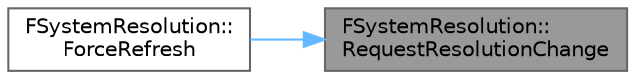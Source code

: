 digraph "FSystemResolution::RequestResolutionChange"
{
 // INTERACTIVE_SVG=YES
 // LATEX_PDF_SIZE
  bgcolor="transparent";
  edge [fontname=Helvetica,fontsize=10,labelfontname=Helvetica,labelfontsize=10];
  node [fontname=Helvetica,fontsize=10,shape=box,height=0.2,width=0.4];
  rankdir="RL";
  Node1 [id="Node000001",label="FSystemResolution::\lRequestResolutionChange",height=0.2,width=0.4,color="gray40", fillcolor="grey60", style="filled", fontcolor="black",tooltip=" "];
  Node1 -> Node2 [id="edge1_Node000001_Node000002",dir="back",color="steelblue1",style="solid",tooltip=" "];
  Node2 [id="Node000002",label="FSystemResolution::\lForceRefresh",height=0.2,width=0.4,color="grey40", fillcolor="white", style="filled",URL="$d8/dc5/structFSystemResolution.html#ab627a2f5a6ad14a6935376552dad1110",tooltip=" "];
}
